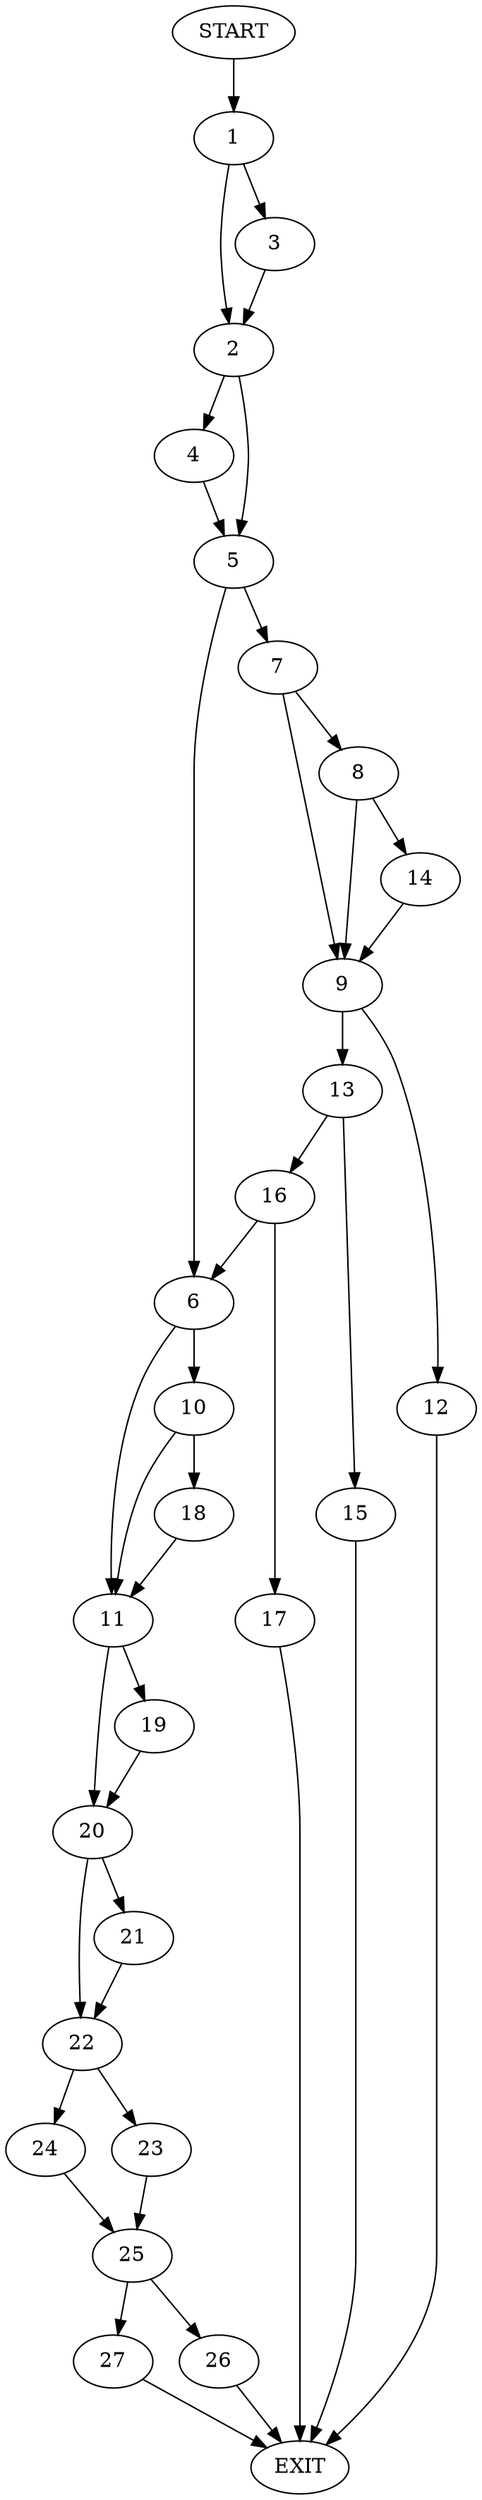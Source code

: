 digraph {
0 [label="START"]
28 [label="EXIT"]
0 -> 1
1 -> 2
1 -> 3
2 -> 4
2 -> 5
3 -> 2
4 -> 5
5 -> 6
5 -> 7
7 -> 8
7 -> 9
6 -> 10
6 -> 11
9 -> 12
9 -> 13
8 -> 14
8 -> 9
14 -> 9
12 -> 28
13 -> 15
13 -> 16
16 -> 6
16 -> 17
15 -> 28
17 -> 28
10 -> 18
10 -> 11
11 -> 19
11 -> 20
18 -> 11
19 -> 20
20 -> 21
20 -> 22
22 -> 23
22 -> 24
21 -> 22
23 -> 25
24 -> 25
25 -> 26
25 -> 27
26 -> 28
27 -> 28
}
